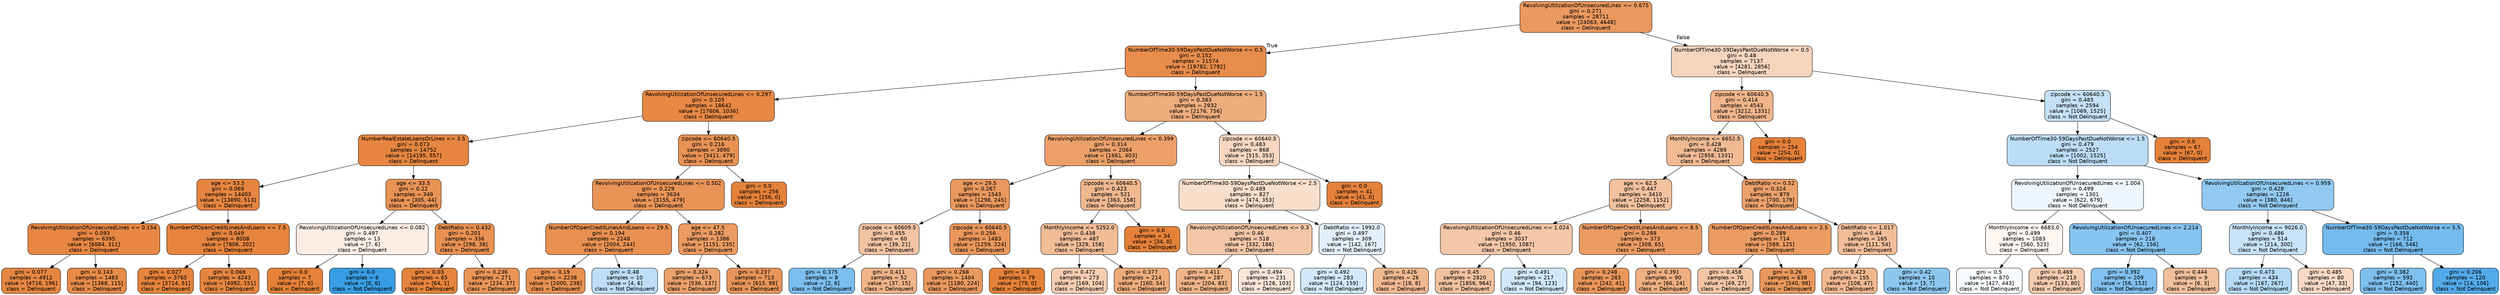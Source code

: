 digraph Tree {
node [shape=box, style="filled, rounded", color="black", fontname=helvetica] ;
edge [fontname=helvetica] ;
0 [label="RevolvingUtilizationOfUnsecuredLines <= 0.675\ngini = 0.271\nsamples = 28711\nvalue = [24063, 4648]\nclass = Delinquent", fillcolor="#e58139ce"] ;
1 [label="NumberOfTime30-59DaysPastDueNotWorse <= 0.5\ngini = 0.152\nsamples = 21574\nvalue = [19782, 1792]\nclass = Delinquent", fillcolor="#e58139e8"] ;
0 -> 1 [labeldistance=2.5, labelangle=45, headlabel="True"] ;
2 [label="RevolvingUtilizationOfUnsecuredLines <= 0.297\ngini = 0.105\nsamples = 18642\nvalue = [17606, 1036]\nclass = Delinquent", fillcolor="#e58139f0"] ;
1 -> 2 ;
3 [label="NumberRealEstateLoansOrLines <= 3.5\ngini = 0.073\nsamples = 14752\nvalue = [14195, 557]\nclass = Delinquent", fillcolor="#e58139f5"] ;
2 -> 3 ;
4 [label="age <= 53.5\ngini = 0.069\nsamples = 14403\nvalue = [13890, 513]\nclass = Delinquent", fillcolor="#e58139f6"] ;
3 -> 4 ;
5 [label="RevolvingUtilizationOfUnsecuredLines <= 0.154\ngini = 0.093\nsamples = 6395\nvalue = [6084, 311]\nclass = Delinquent", fillcolor="#e58139f2"] ;
4 -> 5 ;
6 [label="gini = 0.077\nsamples = 4912\nvalue = [4716, 196]\nclass = Delinquent", fillcolor="#e58139f4"] ;
5 -> 6 ;
7 [label="gini = 0.143\nsamples = 1483\nvalue = [1368, 115]\nclass = Delinquent", fillcolor="#e58139ea"] ;
5 -> 7 ;
8 [label="NumberOfOpenCreditLinesAndLoans <= 7.5\ngini = 0.049\nsamples = 8008\nvalue = [7806, 202]\nclass = Delinquent", fillcolor="#e58139f8"] ;
4 -> 8 ;
9 [label="gini = 0.027\nsamples = 3765\nvalue = [3714, 51]\nclass = Delinquent", fillcolor="#e58139fb"] ;
8 -> 9 ;
10 [label="gini = 0.069\nsamples = 4243\nvalue = [4092, 151]\nclass = Delinquent", fillcolor="#e58139f6"] ;
8 -> 10 ;
11 [label="age <= 33.5\ngini = 0.22\nsamples = 349\nvalue = [305, 44]\nclass = Delinquent", fillcolor="#e58139da"] ;
3 -> 11 ;
12 [label="RevolvingUtilizationOfUnsecuredLines <= 0.082\ngini = 0.497\nsamples = 13\nvalue = [7, 6]\nclass = Delinquent", fillcolor="#e5813924"] ;
11 -> 12 ;
13 [label="gini = 0.0\nsamples = 7\nvalue = [7, 0]\nclass = Delinquent", fillcolor="#e58139ff"] ;
12 -> 13 ;
14 [label="gini = 0.0\nsamples = 6\nvalue = [0, 6]\nclass = Not Delinquent", fillcolor="#399de5ff"] ;
12 -> 14 ;
15 [label="DebtRatio <= 0.432\ngini = 0.201\nsamples = 336\nvalue = [298, 38]\nclass = Delinquent", fillcolor="#e58139de"] ;
11 -> 15 ;
16 [label="gini = 0.03\nsamples = 65\nvalue = [64, 1]\nclass = Delinquent", fillcolor="#e58139fb"] ;
15 -> 16 ;
17 [label="gini = 0.236\nsamples = 271\nvalue = [234, 37]\nclass = Delinquent", fillcolor="#e58139d7"] ;
15 -> 17 ;
18 [label="zipcode <= 60640.5\ngini = 0.216\nsamples = 3890\nvalue = [3411, 479]\nclass = Delinquent", fillcolor="#e58139db"] ;
2 -> 18 ;
19 [label="RevolvingUtilizationOfUnsecuredLines <= 0.502\ngini = 0.229\nsamples = 3634\nvalue = [3155, 479]\nclass = Delinquent", fillcolor="#e58139d8"] ;
18 -> 19 ;
20 [label="NumberOfOpenCreditLinesAndLoans <= 29.5\ngini = 0.194\nsamples = 2248\nvalue = [2004, 244]\nclass = Delinquent", fillcolor="#e58139e0"] ;
19 -> 20 ;
21 [label="gini = 0.19\nsamples = 2238\nvalue = [2000, 238]\nclass = Delinquent", fillcolor="#e58139e1"] ;
20 -> 21 ;
22 [label="gini = 0.48\nsamples = 10\nvalue = [4, 6]\nclass = Not Delinquent", fillcolor="#399de555"] ;
20 -> 22 ;
23 [label="age <= 47.5\ngini = 0.282\nsamples = 1386\nvalue = [1151, 235]\nclass = Delinquent", fillcolor="#e58139cb"] ;
19 -> 23 ;
24 [label="gini = 0.324\nsamples = 673\nvalue = [536, 137]\nclass = Delinquent", fillcolor="#e58139be"] ;
23 -> 24 ;
25 [label="gini = 0.237\nsamples = 713\nvalue = [615, 98]\nclass = Delinquent", fillcolor="#e58139d6"] ;
23 -> 25 ;
26 [label="gini = 0.0\nsamples = 256\nvalue = [256, 0]\nclass = Delinquent", fillcolor="#e58139ff"] ;
18 -> 26 ;
27 [label="NumberOfTime30-59DaysPastDueNotWorse <= 1.5\ngini = 0.383\nsamples = 2932\nvalue = [2176, 756]\nclass = Delinquent", fillcolor="#e58139a6"] ;
1 -> 27 ;
28 [label="RevolvingUtilizationOfUnsecuredLines <= 0.399\ngini = 0.314\nsamples = 2064\nvalue = [1661, 403]\nclass = Delinquent", fillcolor="#e58139c1"] ;
27 -> 28 ;
29 [label="age <= 29.5\ngini = 0.267\nsamples = 1543\nvalue = [1298, 245]\nclass = Delinquent", fillcolor="#e58139cf"] ;
28 -> 29 ;
30 [label="zipcode <= 60609.5\ngini = 0.455\nsamples = 60\nvalue = [39, 21]\nclass = Delinquent", fillcolor="#e5813976"] ;
29 -> 30 ;
31 [label="gini = 0.375\nsamples = 8\nvalue = [2, 6]\nclass = Not Delinquent", fillcolor="#399de5aa"] ;
30 -> 31 ;
32 [label="gini = 0.411\nsamples = 52\nvalue = [37, 15]\nclass = Delinquent", fillcolor="#e5813998"] ;
30 -> 32 ;
33 [label="zipcode <= 60640.5\ngini = 0.256\nsamples = 1483\nvalue = [1259, 224]\nclass = Delinquent", fillcolor="#e58139d2"] ;
29 -> 33 ;
34 [label="gini = 0.268\nsamples = 1404\nvalue = [1180, 224]\nclass = Delinquent", fillcolor="#e58139cf"] ;
33 -> 34 ;
35 [label="gini = 0.0\nsamples = 79\nvalue = [79, 0]\nclass = Delinquent", fillcolor="#e58139ff"] ;
33 -> 35 ;
36 [label="zipcode <= 60640.5\ngini = 0.423\nsamples = 521\nvalue = [363, 158]\nclass = Delinquent", fillcolor="#e5813990"] ;
28 -> 36 ;
37 [label="MonthlyIncome <= 5252.0\ngini = 0.438\nsamples = 487\nvalue = [329, 158]\nclass = Delinquent", fillcolor="#e5813985"] ;
36 -> 37 ;
38 [label="gini = 0.472\nsamples = 273\nvalue = [169, 104]\nclass = Delinquent", fillcolor="#e5813962"] ;
37 -> 38 ;
39 [label="gini = 0.377\nsamples = 214\nvalue = [160, 54]\nclass = Delinquent", fillcolor="#e58139a9"] ;
37 -> 39 ;
40 [label="gini = 0.0\nsamples = 34\nvalue = [34, 0]\nclass = Delinquent", fillcolor="#e58139ff"] ;
36 -> 40 ;
41 [label="zipcode <= 60640.5\ngini = 0.483\nsamples = 868\nvalue = [515, 353]\nclass = Delinquent", fillcolor="#e5813950"] ;
27 -> 41 ;
42 [label="NumberOfTime30-59DaysPastDueNotWorse <= 2.5\ngini = 0.489\nsamples = 827\nvalue = [474, 353]\nclass = Delinquent", fillcolor="#e5813941"] ;
41 -> 42 ;
43 [label="RevolvingUtilizationOfUnsecuredLines <= 0.3\ngini = 0.46\nsamples = 518\nvalue = [332, 186]\nclass = Delinquent", fillcolor="#e5813970"] ;
42 -> 43 ;
44 [label="gini = 0.411\nsamples = 287\nvalue = [204, 83]\nclass = Delinquent", fillcolor="#e5813997"] ;
43 -> 44 ;
45 [label="gini = 0.494\nsamples = 231\nvalue = [128, 103]\nclass = Delinquent", fillcolor="#e5813932"] ;
43 -> 45 ;
46 [label="DebtRatio <= 1992.0\ngini = 0.497\nsamples = 309\nvalue = [142, 167]\nclass = Not Delinquent", fillcolor="#399de526"] ;
42 -> 46 ;
47 [label="gini = 0.492\nsamples = 283\nvalue = [124, 159]\nclass = Not Delinquent", fillcolor="#399de538"] ;
46 -> 47 ;
48 [label="gini = 0.426\nsamples = 26\nvalue = [18, 8]\nclass = Delinquent", fillcolor="#e581398e"] ;
46 -> 48 ;
49 [label="gini = 0.0\nsamples = 41\nvalue = [41, 0]\nclass = Delinquent", fillcolor="#e58139ff"] ;
41 -> 49 ;
50 [label="NumberOfTime30-59DaysPastDueNotWorse <= 0.5\ngini = 0.48\nsamples = 7137\nvalue = [4281, 2856]\nclass = Delinquent", fillcolor="#e5813955"] ;
0 -> 50 [labeldistance=2.5, labelangle=-45, headlabel="False"] ;
51 [label="zipcode <= 60640.5\ngini = 0.414\nsamples = 4543\nvalue = [3212, 1331]\nclass = Delinquent", fillcolor="#e5813995"] ;
50 -> 51 ;
52 [label="MonthlyIncome <= 6652.5\ngini = 0.428\nsamples = 4289\nvalue = [2958, 1331]\nclass = Delinquent", fillcolor="#e581398c"] ;
51 -> 52 ;
53 [label="age <= 62.5\ngini = 0.447\nsamples = 3410\nvalue = [2258, 1152]\nclass = Delinquent", fillcolor="#e581397d"] ;
52 -> 53 ;
54 [label="RevolvingUtilizationOfUnsecuredLines <= 1.024\ngini = 0.46\nsamples = 3037\nvalue = [1950, 1087]\nclass = Delinquent", fillcolor="#e5813971"] ;
53 -> 54 ;
55 [label="gini = 0.45\nsamples = 2820\nvalue = [1856, 964]\nclass = Delinquent", fillcolor="#e581397b"] ;
54 -> 55 ;
56 [label="gini = 0.491\nsamples = 217\nvalue = [94, 123]\nclass = Not Delinquent", fillcolor="#399de53c"] ;
54 -> 56 ;
57 [label="NumberOfOpenCreditLinesAndLoans <= 8.5\ngini = 0.288\nsamples = 373\nvalue = [308, 65]\nclass = Delinquent", fillcolor="#e58139c9"] ;
53 -> 57 ;
58 [label="gini = 0.248\nsamples = 283\nvalue = [242, 41]\nclass = Delinquent", fillcolor="#e58139d4"] ;
57 -> 58 ;
59 [label="gini = 0.391\nsamples = 90\nvalue = [66, 24]\nclass = Delinquent", fillcolor="#e58139a2"] ;
57 -> 59 ;
60 [label="DebtRatio <= 0.52\ngini = 0.324\nsamples = 879\nvalue = [700, 179]\nclass = Delinquent", fillcolor="#e58139be"] ;
52 -> 60 ;
61 [label="NumberOfOpenCreditLinesAndLoans <= 2.5\ngini = 0.289\nsamples = 714\nvalue = [589, 125]\nclass = Delinquent", fillcolor="#e58139c9"] ;
60 -> 61 ;
62 [label="gini = 0.458\nsamples = 76\nvalue = [49, 27]\nclass = Delinquent", fillcolor="#e5813972"] ;
61 -> 62 ;
63 [label="gini = 0.26\nsamples = 638\nvalue = [540, 98]\nclass = Delinquent", fillcolor="#e58139d1"] ;
61 -> 63 ;
64 [label="DebtRatio <= 1.017\ngini = 0.44\nsamples = 165\nvalue = [111, 54]\nclass = Delinquent", fillcolor="#e5813983"] ;
60 -> 64 ;
65 [label="gini = 0.423\nsamples = 155\nvalue = [108, 47]\nclass = Delinquent", fillcolor="#e5813990"] ;
64 -> 65 ;
66 [label="gini = 0.42\nsamples = 10\nvalue = [3, 7]\nclass = Not Delinquent", fillcolor="#399de592"] ;
64 -> 66 ;
67 [label="gini = 0.0\nsamples = 254\nvalue = [254, 0]\nclass = Delinquent", fillcolor="#e58139ff"] ;
51 -> 67 ;
68 [label="zipcode <= 60640.5\ngini = 0.485\nsamples = 2594\nvalue = [1069, 1525]\nclass = Not Delinquent", fillcolor="#399de54c"] ;
50 -> 68 ;
69 [label="NumberOfTime30-59DaysPastDueNotWorse <= 1.5\ngini = 0.479\nsamples = 2527\nvalue = [1002, 1525]\nclass = Not Delinquent", fillcolor="#399de557"] ;
68 -> 69 ;
70 [label="RevolvingUtilizationOfUnsecuredLines <= 1.004\ngini = 0.499\nsamples = 1301\nvalue = [622, 679]\nclass = Not Delinquent", fillcolor="#399de515"] ;
69 -> 70 ;
71 [label="MonthlyIncome <= 6683.0\ngini = 0.499\nsamples = 1083\nvalue = [560, 523]\nclass = Delinquent", fillcolor="#e5813911"] ;
70 -> 71 ;
72 [label="gini = 0.5\nsamples = 870\nvalue = [427, 443]\nclass = Not Delinquent", fillcolor="#399de509"] ;
71 -> 72 ;
73 [label="gini = 0.469\nsamples = 213\nvalue = [133, 80]\nclass = Delinquent", fillcolor="#e5813966"] ;
71 -> 73 ;
74 [label="RevolvingUtilizationOfUnsecuredLines <= 2.214\ngini = 0.407\nsamples = 218\nvalue = [62, 156]\nclass = Not Delinquent", fillcolor="#399de59a"] ;
70 -> 74 ;
75 [label="gini = 0.392\nsamples = 209\nvalue = [56, 153]\nclass = Not Delinquent", fillcolor="#399de5a2"] ;
74 -> 75 ;
76 [label="gini = 0.444\nsamples = 9\nvalue = [6, 3]\nclass = Delinquent", fillcolor="#e581397f"] ;
74 -> 76 ;
77 [label="RevolvingUtilizationOfUnsecuredLines <= 0.959\ngini = 0.428\nsamples = 1226\nvalue = [380, 846]\nclass = Not Delinquent", fillcolor="#399de58c"] ;
69 -> 77 ;
78 [label="MonthlyIncome <= 9026.0\ngini = 0.486\nsamples = 514\nvalue = [214, 300]\nclass = Not Delinquent", fillcolor="#399de549"] ;
77 -> 78 ;
79 [label="gini = 0.473\nsamples = 434\nvalue = [167, 267]\nclass = Not Delinquent", fillcolor="#399de560"] ;
78 -> 79 ;
80 [label="gini = 0.485\nsamples = 80\nvalue = [47, 33]\nclass = Delinquent", fillcolor="#e581394c"] ;
78 -> 80 ;
81 [label="NumberOfTime30-59DaysPastDueNotWorse <= 5.5\ngini = 0.358\nsamples = 712\nvalue = [166, 546]\nclass = Not Delinquent", fillcolor="#399de5b1"] ;
77 -> 81 ;
82 [label="gini = 0.382\nsamples = 592\nvalue = [152, 440]\nclass = Not Delinquent", fillcolor="#399de5a7"] ;
81 -> 82 ;
83 [label="gini = 0.206\nsamples = 120\nvalue = [14, 106]\nclass = Not Delinquent", fillcolor="#399de5dd"] ;
81 -> 83 ;
84 [label="gini = 0.0\nsamples = 67\nvalue = [67, 0]\nclass = Delinquent", fillcolor="#e58139ff"] ;
68 -> 84 ;
}